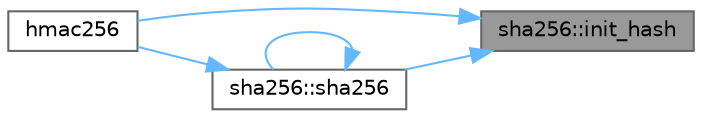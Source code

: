 digraph "sha256::init_hash"
{
 // INTERACTIVE_SVG=YES
 // LATEX_PDF_SIZE
  bgcolor="transparent";
  edge [fontname=Helvetica,fontsize=10,labelfontname=Helvetica,labelfontsize=10];
  node [fontname=Helvetica,fontsize=10,shape=box,height=0.2,width=0.4];
  rankdir="RL";
  Node1 [id="Node000001",label="sha256::init_hash",height=0.2,width=0.4,color="gray40", fillcolor="grey60", style="filled", fontcolor="black",tooltip="Initialize SHA256 hash."];
  Node1 -> Node2 [id="edge1_Node000001_Node000002",dir="back",color="steelblue1",style="solid",tooltip=" "];
  Node2 [id="Node000002",label="hmac256",height=0.2,width=0.4,color="grey40", fillcolor="white", style="filled",URL="$group__Hash.html#gad5c9477541172455b23067794ea866c0",tooltip="Implement HMAC algorithm."];
  Node1 -> Node3 [id="edge2_Node000001_Node000003",dir="back",color="steelblue1",style="solid",tooltip=" "];
  Node3 [id="Node000003",label="sha256::sha256",height=0.2,width=0.4,color="grey40", fillcolor="white", style="filled",URL="$group__Hash.html#gac7fe13b785f5fd4903af4339ac88fbd3",tooltip="Return SHA256 hash."];
  Node3 -> Node2 [id="edge3_Node000003_Node000002",dir="back",color="steelblue1",style="solid",tooltip=" "];
  Node3 -> Node3 [id="edge4_Node000003_Node000003",dir="back",color="steelblue1",style="solid",tooltip=" "];
}
